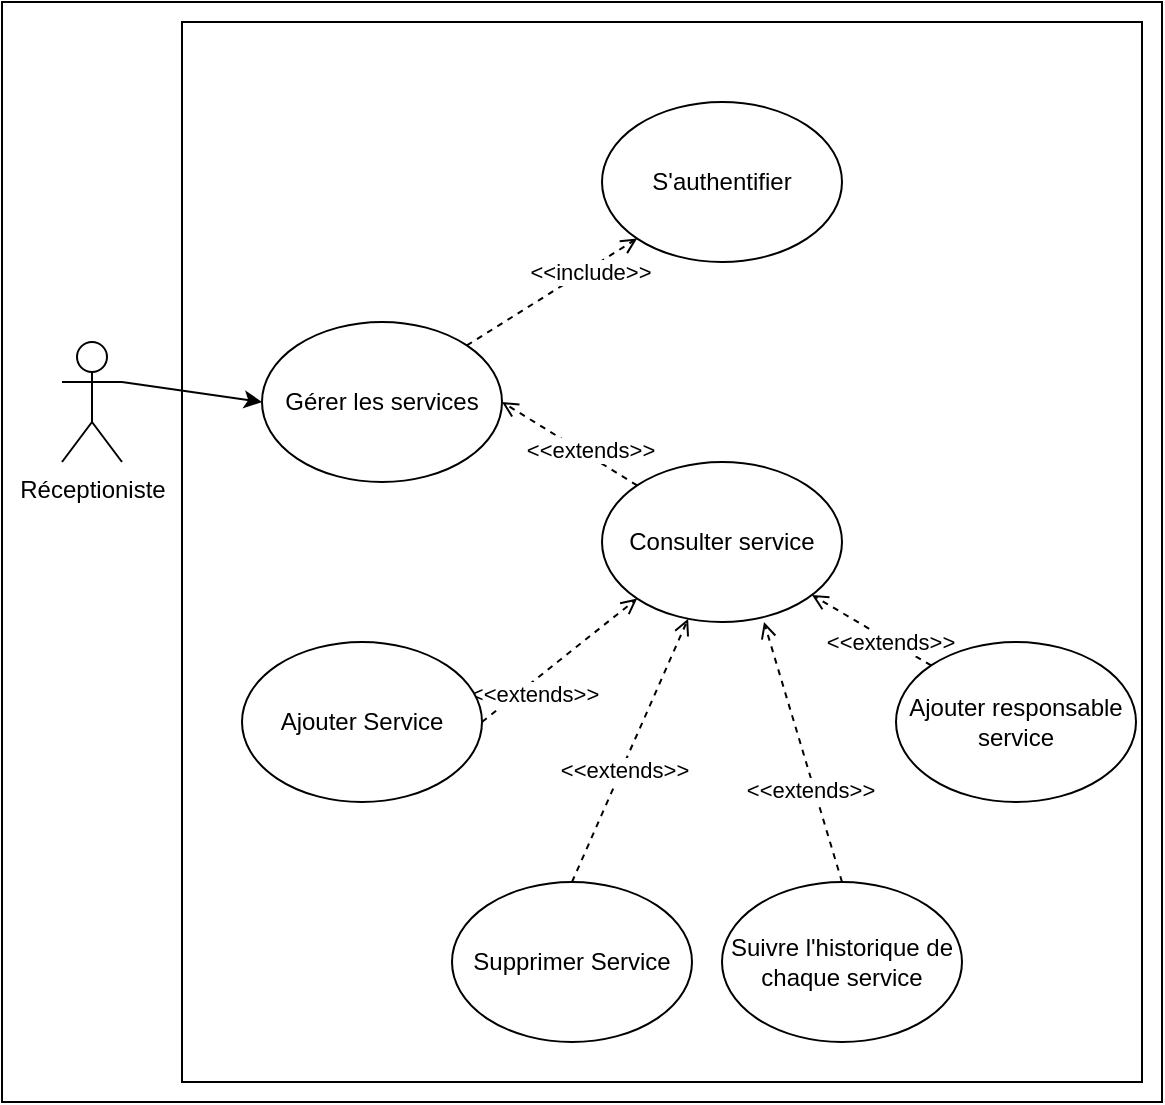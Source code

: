 <mxfile version="21.0.6" type="github">
  <diagram name="Page-1" id="1j5nJpLJhjSEaKDnFYxo">
    <mxGraphModel dx="880" dy="395" grid="1" gridSize="10" guides="1" tooltips="1" connect="1" arrows="1" fold="1" page="1" pageScale="1" pageWidth="827" pageHeight="1169" math="0" shadow="0">
      <root>
        <mxCell id="0" />
        <mxCell id="1" parent="0" />
        <mxCell id="j1PRczgxi-njslKgbRPB-1" value="" style="rounded=0;whiteSpace=wrap;html=1;" vertex="1" parent="1">
          <mxGeometry x="260" y="170" width="580" height="550" as="geometry" />
        </mxCell>
        <mxCell id="j1PRczgxi-njslKgbRPB-2" value="" style="rounded=0;whiteSpace=wrap;html=1;" vertex="1" parent="1">
          <mxGeometry x="350" y="180" width="480" height="530" as="geometry" />
        </mxCell>
        <mxCell id="j1PRczgxi-njslKgbRPB-16" style="rounded=0;orthogonalLoop=1;jettySize=auto;html=1;exitX=1;exitY=0.333;exitDx=0;exitDy=0;exitPerimeter=0;entryX=0;entryY=0.5;entryDx=0;entryDy=0;" edge="1" parent="1" source="j1PRczgxi-njslKgbRPB-4" target="j1PRczgxi-njslKgbRPB-7">
          <mxGeometry relative="1" as="geometry" />
        </mxCell>
        <mxCell id="j1PRczgxi-njslKgbRPB-4" value="Réceptioniste" style="shape=umlActor;verticalLabelPosition=bottom;verticalAlign=top;html=1;outlineConnect=0;" vertex="1" parent="1">
          <mxGeometry x="290" y="340" width="30" height="60" as="geometry" />
        </mxCell>
        <mxCell id="j1PRczgxi-njslKgbRPB-14" style="rounded=0;orthogonalLoop=1;jettySize=auto;html=1;exitX=1;exitY=0;exitDx=0;exitDy=0;entryX=0;entryY=1;entryDx=0;entryDy=0;dashed=1;endArrow=open;endFill=0;" edge="1" parent="1" source="j1PRczgxi-njslKgbRPB-7" target="j1PRczgxi-njslKgbRPB-9">
          <mxGeometry relative="1" as="geometry" />
        </mxCell>
        <mxCell id="j1PRczgxi-njslKgbRPB-25" value="&amp;lt;&amp;lt;include&amp;gt;&amp;gt;" style="edgeLabel;html=1;align=center;verticalAlign=middle;resizable=0;points=[];" vertex="1" connectable="0" parent="j1PRczgxi-njslKgbRPB-14">
          <mxGeometry x="0.425" y="-1" relative="1" as="geometry">
            <mxPoint as="offset" />
          </mxGeometry>
        </mxCell>
        <mxCell id="j1PRczgxi-njslKgbRPB-7" value="Gérer les services" style="ellipse;whiteSpace=wrap;html=1;" vertex="1" parent="1">
          <mxGeometry x="390" y="330" width="120" height="80" as="geometry" />
        </mxCell>
        <mxCell id="j1PRczgxi-njslKgbRPB-15" style="rounded=0;orthogonalLoop=1;jettySize=auto;html=1;exitX=0;exitY=0;exitDx=0;exitDy=0;entryX=1;entryY=0.5;entryDx=0;entryDy=0;dashed=1;endArrow=open;endFill=0;" edge="1" parent="1" source="j1PRczgxi-njslKgbRPB-8" target="j1PRczgxi-njslKgbRPB-7">
          <mxGeometry relative="1" as="geometry" />
        </mxCell>
        <mxCell id="j1PRczgxi-njslKgbRPB-26" value="&amp;lt;&amp;lt;extends&amp;gt;&amp;gt;" style="edgeLabel;html=1;align=center;verticalAlign=middle;resizable=0;points=[];" vertex="1" connectable="0" parent="j1PRczgxi-njslKgbRPB-15">
          <mxGeometry x="-0.26" y="-3" relative="1" as="geometry">
            <mxPoint as="offset" />
          </mxGeometry>
        </mxCell>
        <mxCell id="j1PRczgxi-njslKgbRPB-8" value="Consulter service" style="ellipse;whiteSpace=wrap;html=1;" vertex="1" parent="1">
          <mxGeometry x="560" y="400" width="120" height="80" as="geometry" />
        </mxCell>
        <mxCell id="j1PRczgxi-njslKgbRPB-9" value="S&#39;authentifier" style="ellipse;whiteSpace=wrap;html=1;" vertex="1" parent="1">
          <mxGeometry x="560" y="220" width="120" height="80" as="geometry" />
        </mxCell>
        <mxCell id="j1PRczgxi-njslKgbRPB-19" style="rounded=0;orthogonalLoop=1;jettySize=auto;html=1;exitX=0.5;exitY=0;exitDx=0;exitDy=0;entryX=0.675;entryY=1;entryDx=0;entryDy=0;entryPerimeter=0;dashed=1;endArrow=open;endFill=0;" edge="1" parent="1" source="j1PRczgxi-njslKgbRPB-10" target="j1PRczgxi-njslKgbRPB-8">
          <mxGeometry relative="1" as="geometry" />
        </mxCell>
        <mxCell id="j1PRczgxi-njslKgbRPB-23" value="&amp;lt;&amp;lt;extends&amp;gt;&amp;gt;" style="edgeLabel;html=1;align=center;verticalAlign=middle;resizable=0;points=[];" vertex="1" connectable="0" parent="j1PRczgxi-njslKgbRPB-19">
          <mxGeometry x="-0.283" y="2" relative="1" as="geometry">
            <mxPoint as="offset" />
          </mxGeometry>
        </mxCell>
        <mxCell id="j1PRczgxi-njslKgbRPB-10" value="Suivre l&#39;historique de chaque service" style="ellipse;whiteSpace=wrap;html=1;" vertex="1" parent="1">
          <mxGeometry x="620" y="610" width="120" height="80" as="geometry" />
        </mxCell>
        <mxCell id="j1PRczgxi-njslKgbRPB-20" style="rounded=0;orthogonalLoop=1;jettySize=auto;html=1;exitX=0;exitY=0;exitDx=0;exitDy=0;dashed=1;endArrow=open;endFill=0;" edge="1" parent="1" source="j1PRczgxi-njslKgbRPB-11" target="j1PRczgxi-njslKgbRPB-8">
          <mxGeometry relative="1" as="geometry" />
        </mxCell>
        <mxCell id="j1PRczgxi-njslKgbRPB-24" value="&amp;lt;&amp;lt;extends&amp;gt;&amp;gt;" style="edgeLabel;html=1;align=center;verticalAlign=middle;resizable=0;points=[];" vertex="1" connectable="0" parent="j1PRczgxi-njslKgbRPB-20">
          <mxGeometry x="-0.301" relative="1" as="geometry">
            <mxPoint as="offset" />
          </mxGeometry>
        </mxCell>
        <mxCell id="j1PRczgxi-njslKgbRPB-11" value="Ajouter responsable service" style="ellipse;whiteSpace=wrap;html=1;" vertex="1" parent="1">
          <mxGeometry x="707" y="490" width="120" height="80" as="geometry" />
        </mxCell>
        <mxCell id="j1PRczgxi-njslKgbRPB-18" style="rounded=0;orthogonalLoop=1;jettySize=auto;html=1;exitX=0.5;exitY=0;exitDx=0;exitDy=0;dashed=1;endArrow=open;endFill=0;" edge="1" parent="1" source="j1PRczgxi-njslKgbRPB-12" target="j1PRczgxi-njslKgbRPB-8">
          <mxGeometry relative="1" as="geometry" />
        </mxCell>
        <mxCell id="j1PRczgxi-njslKgbRPB-22" value="&amp;lt;&amp;lt;extends&amp;gt;&amp;gt;" style="edgeLabel;html=1;align=center;verticalAlign=middle;resizable=0;points=[];" vertex="1" connectable="0" parent="j1PRczgxi-njslKgbRPB-18">
          <mxGeometry x="-0.16" y="-1" relative="1" as="geometry">
            <mxPoint y="-1" as="offset" />
          </mxGeometry>
        </mxCell>
        <mxCell id="j1PRczgxi-njslKgbRPB-12" value="Supprimer Service" style="ellipse;whiteSpace=wrap;html=1;" vertex="1" parent="1">
          <mxGeometry x="485" y="610" width="120" height="80" as="geometry" />
        </mxCell>
        <mxCell id="j1PRczgxi-njslKgbRPB-17" style="rounded=0;orthogonalLoop=1;jettySize=auto;html=1;exitX=1;exitY=0.5;exitDx=0;exitDy=0;entryX=0;entryY=1;entryDx=0;entryDy=0;dashed=1;endArrow=open;endFill=0;" edge="1" parent="1" source="j1PRczgxi-njslKgbRPB-13" target="j1PRczgxi-njslKgbRPB-8">
          <mxGeometry relative="1" as="geometry" />
        </mxCell>
        <mxCell id="j1PRczgxi-njslKgbRPB-21" value="&amp;lt;&amp;lt;extends&amp;gt;&amp;gt;" style="edgeLabel;html=1;align=center;verticalAlign=middle;resizable=0;points=[];" vertex="1" connectable="0" parent="j1PRczgxi-njslKgbRPB-17">
          <mxGeometry x="-0.429" y="-5" relative="1" as="geometry">
            <mxPoint as="offset" />
          </mxGeometry>
        </mxCell>
        <mxCell id="j1PRczgxi-njslKgbRPB-13" value="Ajouter Service" style="ellipse;whiteSpace=wrap;html=1;" vertex="1" parent="1">
          <mxGeometry x="380" y="490" width="120" height="80" as="geometry" />
        </mxCell>
      </root>
    </mxGraphModel>
  </diagram>
</mxfile>
